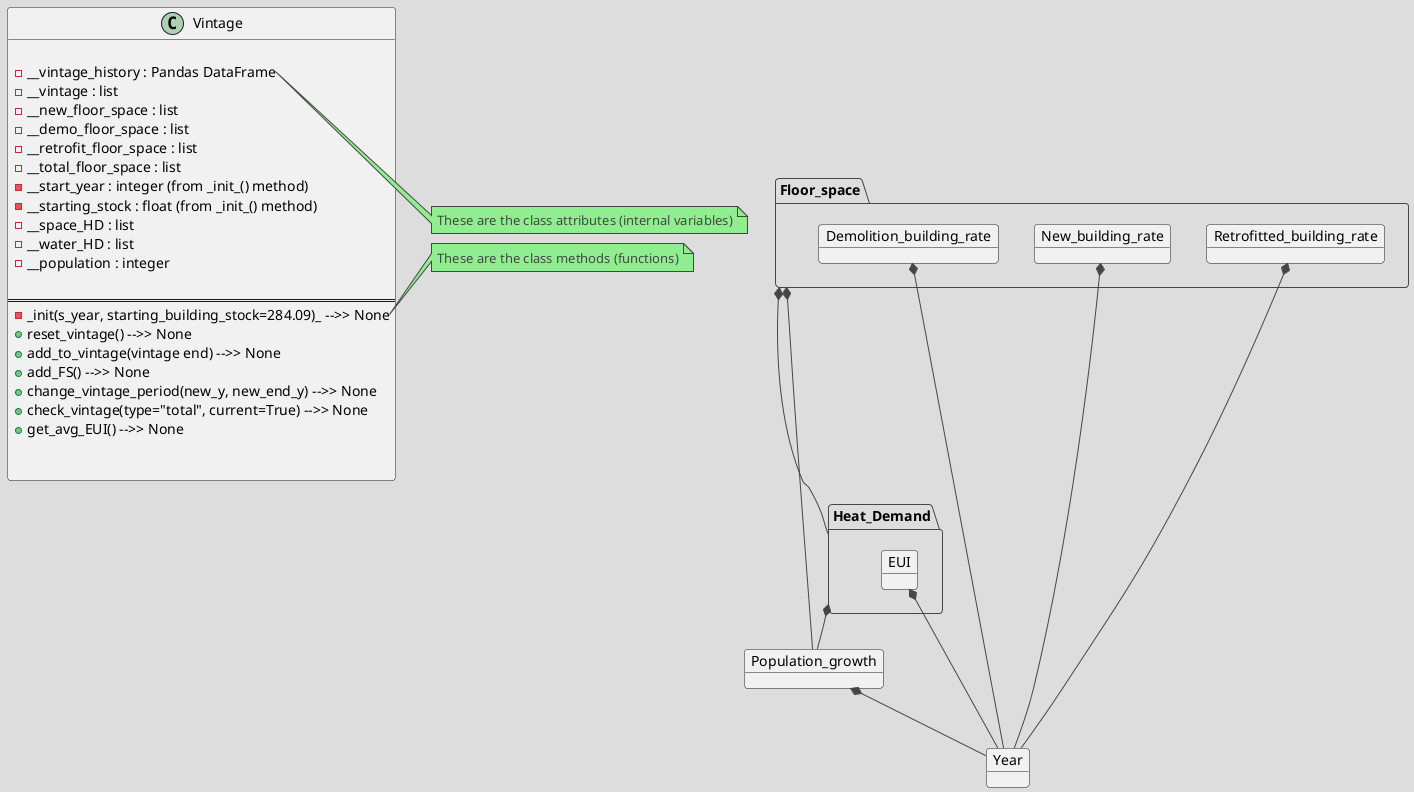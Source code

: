@startuml Building_Stock_classes

' Theme of choice
!theme toy


' Model dependencies description
package Floor_space
{
    object Demolition_building_rate
    object New_building_rate
    object Retrofitted_building_rate
}

package Heat_Demand
{
   object EUI 
}

object Year
object Population_growth

' ----------------------------------------------------------

' Vintages class
class Vintage {
    
    ' Class attributes
    - __vintage_history : Pandas DataFrame
    - __vintage : list
    - __new_floor_space : list
    - __demo_floor_space : list
    - __retrofit_floor_space : list
    - __total_floor_space : list
    - __start_year : integer (from _init_() method)
    - __starting_stock : float (from _init_() method)
    - __space_HD : list
    - __water_HD : list
    - __population : integer

    =================================
    ' Class methods
    - _init(s_year, starting_building_stock=284.09)_ -->> None
    + reset_vintage() -->> None
    + add_to_vintage(vintage end) -->> None
    + add_FS() -->> None
    + change_vintage_period(new_y, new_end_y) -->> None
    + check_vintage(type="total", current=True) -->> None
    + get_avg_EUI() -->> None


}

' ----------------------------------------------------------

' Relationships
Population_growth *-- Year
Demolition_building_rate *-- Year
Retrofitted_building_rate *-- Year
New_building_rate *-- Year
EUI *-- Year

Floor_space *-- Heat_Demand
Floor_space *-- Population_growth
' Demolition_building_rate *-- Floor_space
' Retrofitted_building_rate *-- Floor_space 
' New_building_rate *-- Floor_space
Heat_Demand *-- Population_growth

' ----------------------------------------------------------

' Notes
note right of Vintage::DataFrame
    These are the class attributes (internal variables)
end note

note right of Vintage::None
    These are the class methods (functions)
end note

@enduml